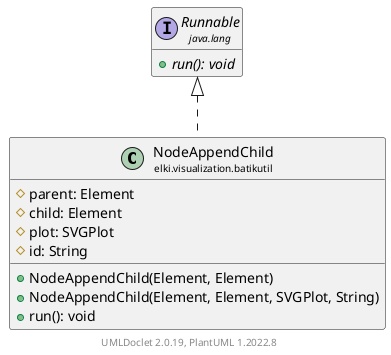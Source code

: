 @startuml
    remove .*\.(Instance|Par|Parameterizer|Factory)$
    set namespaceSeparator none
    hide empty fields
    hide empty methods

    class "<size:14>NodeAppendChild\n<size:10>elki.visualization.batikutil" as elki.visualization.batikutil.NodeAppendChild [[NodeAppendChild.html]] {
        #parent: Element
        #child: Element
        #plot: SVGPlot
        #id: String
        +NodeAppendChild(Element, Element)
        +NodeAppendChild(Element, Element, SVGPlot, String)
        +run(): void
    }

    interface "<size:14>Runnable\n<size:10>java.lang" as java.lang.Runnable {
        {abstract} +run(): void
    }

    java.lang.Runnable <|.. elki.visualization.batikutil.NodeAppendChild

    center footer UMLDoclet 2.0.19, PlantUML 1.2022.8
@enduml
